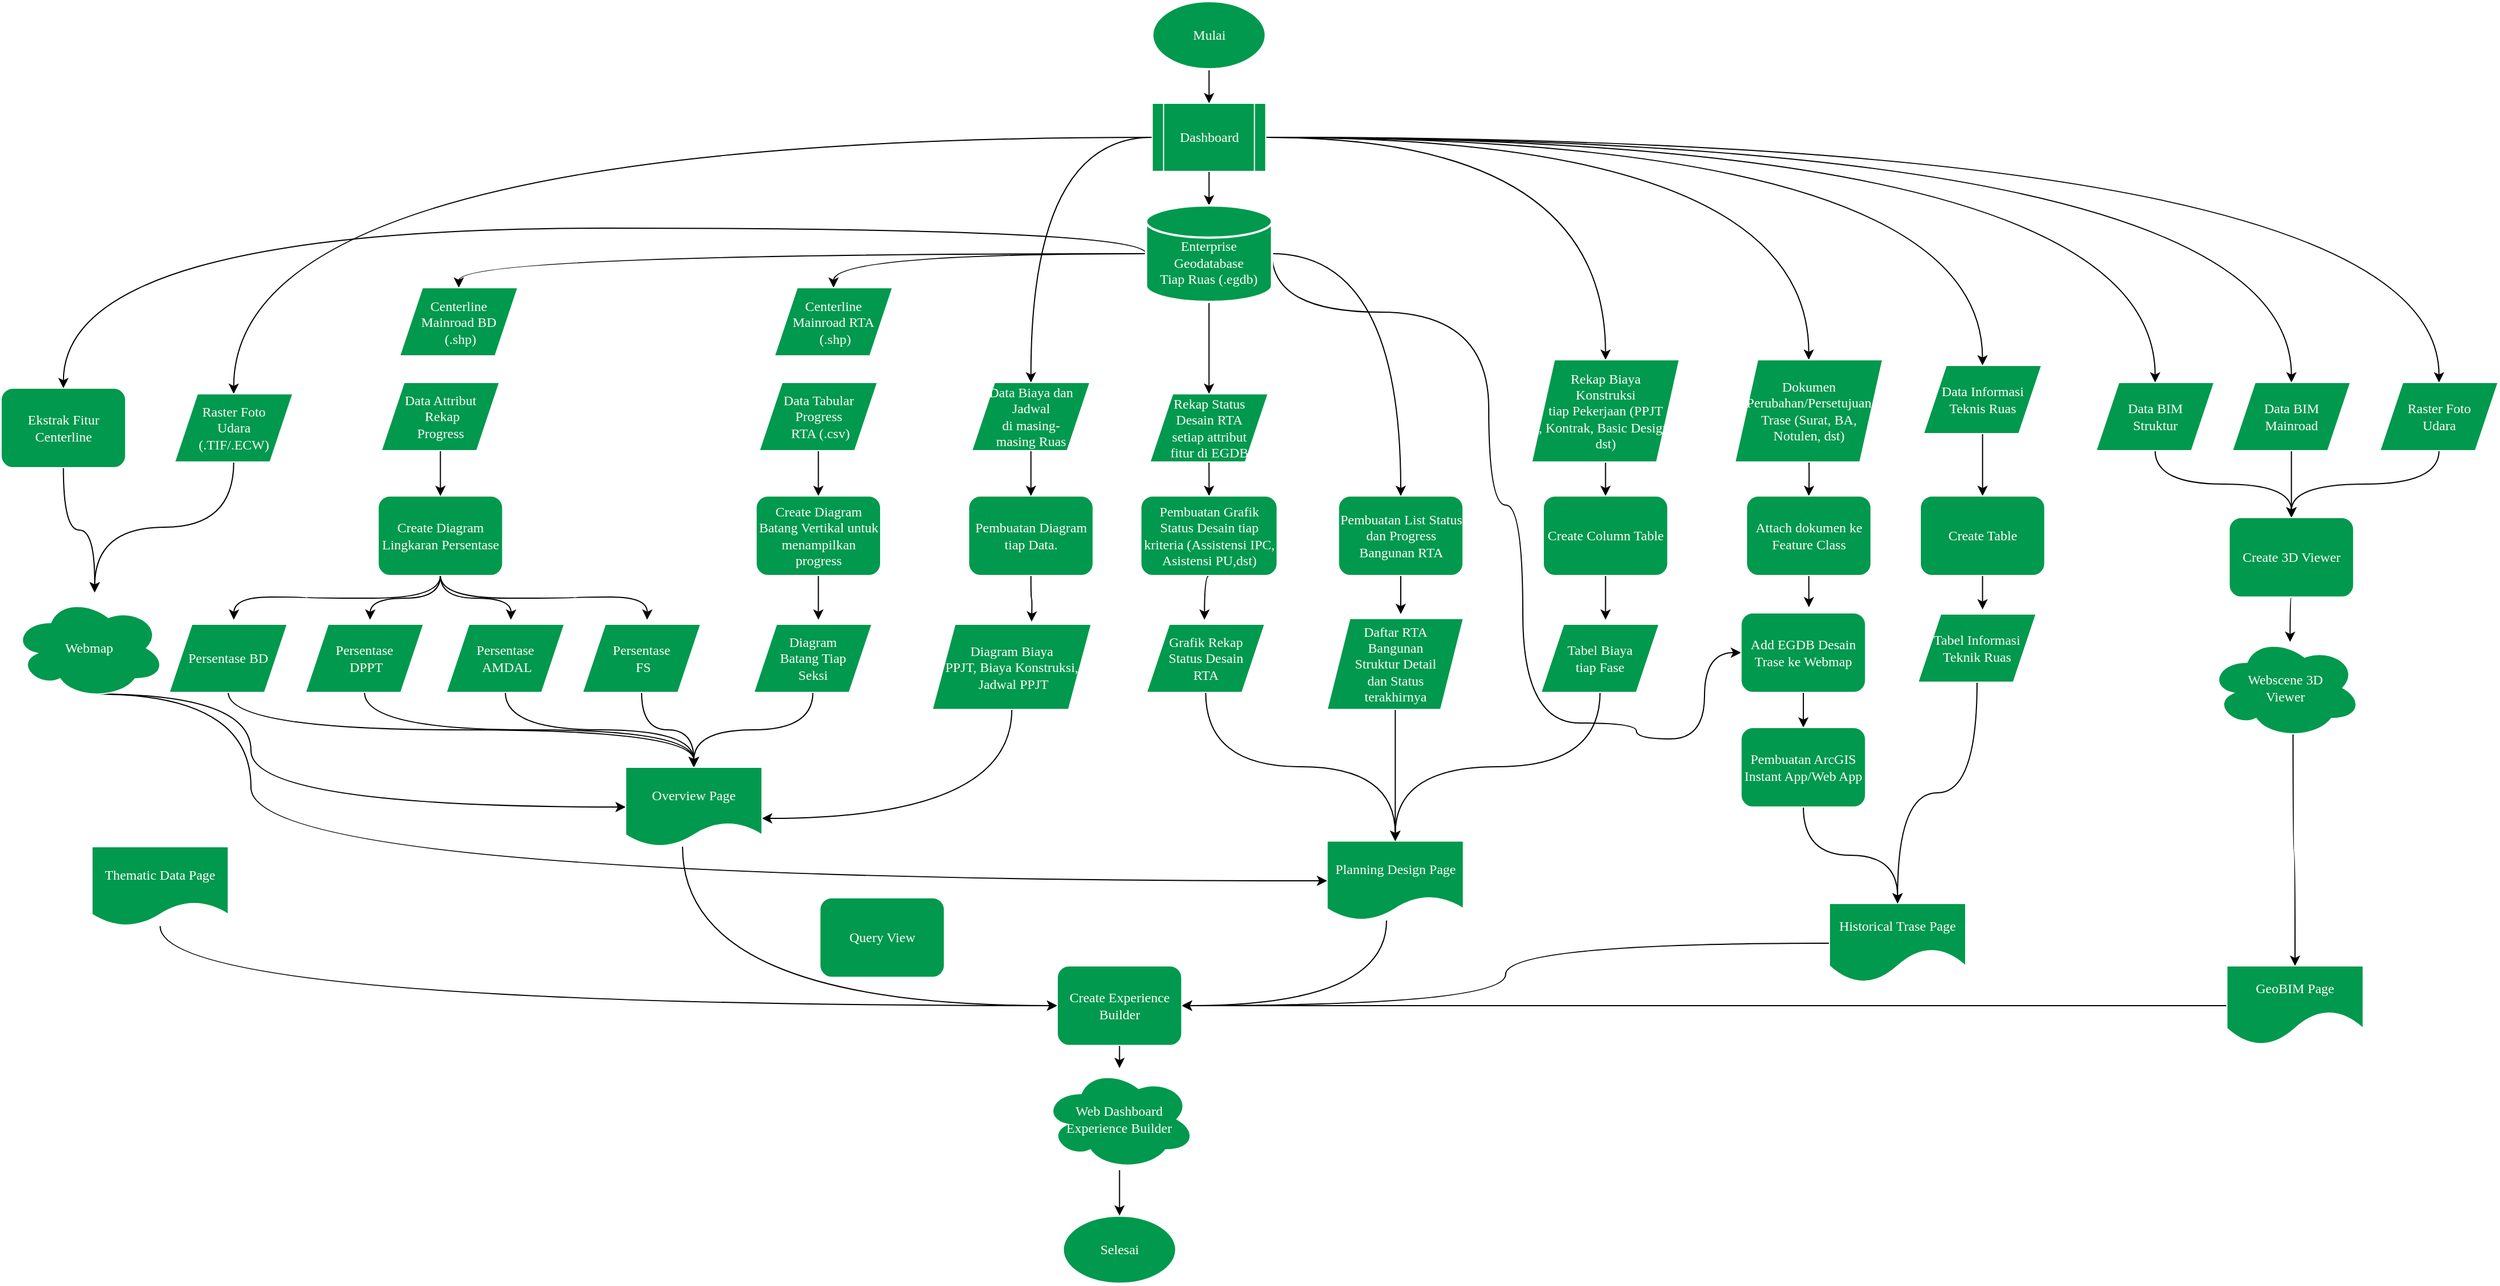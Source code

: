 <mxfile version="20.5.3" type="github">
  <diagram id="v2n2YXAaQgagnx72gRG8" name="Halaman-1">
    <mxGraphModel dx="1021" dy="612" grid="1" gridSize="10" guides="1" tooltips="1" connect="1" arrows="1" fold="1" page="1" pageScale="1" pageWidth="2336" pageHeight="1654" math="1" shadow="0">
      <root>
        <mxCell id="0" />
        <mxCell id="1" parent="0" />
        <mxCell id="a0GXZD7oJbDEpGSqutC4-2" value="" style="edgeStyle=orthogonalEdgeStyle;curved=1;rounded=0;orthogonalLoop=1;jettySize=auto;html=1;fontSize=9;" parent="1" source="OFDSob3iJ7-6jmKI22tb-2" target="OFDSob3iJ7-6jmKI22tb-29" edge="1">
          <mxGeometry relative="1" as="geometry" />
        </mxCell>
        <mxCell id="OFDSob3iJ7-6jmKI22tb-2" value="&lt;font face=&quot;Times New Roman&quot; color=&quot;#ffffff&quot;&gt;Mulai&lt;/font&gt;" style="strokeWidth=2;html=1;shape=mxgraph.flowchart.start_1;whiteSpace=wrap;fontFamily=Tahoma;fillColor=#00994D;strokeColor=#FFFFFF;" parent="1" vertex="1">
          <mxGeometry x="1082.66" y="80" width="100" height="60" as="geometry" />
        </mxCell>
        <mxCell id="a0GXZD7oJbDEpGSqutC4-6" value="" style="edgeStyle=orthogonalEdgeStyle;curved=1;rounded=0;orthogonalLoop=1;jettySize=auto;html=1;fontSize=9;" parent="1" source="OFDSob3iJ7-6jmKI22tb-29" target="Z-h5pSy1b9NhvBK70-rD-27" edge="1">
          <mxGeometry relative="1" as="geometry" />
        </mxCell>
        <mxCell id="a0GXZD7oJbDEpGSqutC4-10" style="edgeStyle=orthogonalEdgeStyle;curved=1;rounded=0;orthogonalLoop=1;jettySize=auto;html=1;exitX=0;exitY=0.5;exitDx=0;exitDy=0;fontSize=9;" parent="1" source="OFDSob3iJ7-6jmKI22tb-29" target="OFDSob3iJ7-6jmKI22tb-73" edge="1">
          <mxGeometry relative="1" as="geometry" />
        </mxCell>
        <mxCell id="a0GXZD7oJbDEpGSqutC4-13" style="edgeStyle=orthogonalEdgeStyle;curved=1;rounded=0;orthogonalLoop=1;jettySize=auto;html=1;exitX=0;exitY=0.5;exitDx=0;exitDy=0;entryX=0.5;entryY=0;entryDx=0;entryDy=0;fontSize=9;" parent="1" source="OFDSob3iJ7-6jmKI22tb-29" target="OFDSob3iJ7-6jmKI22tb-88" edge="1">
          <mxGeometry relative="1" as="geometry" />
        </mxCell>
        <mxCell id="a0GXZD7oJbDEpGSqutC4-14" style="edgeStyle=orthogonalEdgeStyle;curved=1;rounded=0;orthogonalLoop=1;jettySize=auto;html=1;exitX=1;exitY=0.5;exitDx=0;exitDy=0;entryX=0.5;entryY=0;entryDx=0;entryDy=0;fontSize=9;" parent="1" source="OFDSob3iJ7-6jmKI22tb-29" target="OFDSob3iJ7-6jmKI22tb-127" edge="1">
          <mxGeometry relative="1" as="geometry" />
        </mxCell>
        <mxCell id="a0GXZD7oJbDEpGSqutC4-15" style="edgeStyle=orthogonalEdgeStyle;curved=1;rounded=0;orthogonalLoop=1;jettySize=auto;html=1;exitX=1;exitY=0.5;exitDx=0;exitDy=0;fontSize=9;" parent="1" source="OFDSob3iJ7-6jmKI22tb-29" target="Z-h5pSy1b9NhvBK70-rD-28" edge="1">
          <mxGeometry relative="1" as="geometry" />
        </mxCell>
        <mxCell id="a0GXZD7oJbDEpGSqutC4-16" style="edgeStyle=orthogonalEdgeStyle;curved=1;rounded=0;orthogonalLoop=1;jettySize=auto;html=1;exitX=1;exitY=0.5;exitDx=0;exitDy=0;fontSize=9;" parent="1" source="OFDSob3iJ7-6jmKI22tb-29" target="OFDSob3iJ7-6jmKI22tb-146" edge="1">
          <mxGeometry relative="1" as="geometry" />
        </mxCell>
        <mxCell id="a0GXZD7oJbDEpGSqutC4-17" style="edgeStyle=orthogonalEdgeStyle;curved=1;rounded=0;orthogonalLoop=1;jettySize=auto;html=1;exitX=1;exitY=0.5;exitDx=0;exitDy=0;entryX=0.5;entryY=0;entryDx=0;entryDy=0;fontSize=9;" parent="1" source="OFDSob3iJ7-6jmKI22tb-29" target="OFDSob3iJ7-6jmKI22tb-180" edge="1">
          <mxGeometry relative="1" as="geometry" />
        </mxCell>
        <mxCell id="a0GXZD7oJbDEpGSqutC4-18" style="edgeStyle=orthogonalEdgeStyle;curved=1;rounded=0;orthogonalLoop=1;jettySize=auto;html=1;exitX=1;exitY=0.5;exitDx=0;exitDy=0;entryX=0.5;entryY=0;entryDx=0;entryDy=0;fontSize=9;" parent="1" source="OFDSob3iJ7-6jmKI22tb-29" target="OFDSob3iJ7-6jmKI22tb-181" edge="1">
          <mxGeometry relative="1" as="geometry" />
        </mxCell>
        <mxCell id="a0GXZD7oJbDEpGSqutC4-19" style="edgeStyle=orthogonalEdgeStyle;curved=1;rounded=0;orthogonalLoop=1;jettySize=auto;html=1;exitX=1;exitY=0.5;exitDx=0;exitDy=0;fontSize=9;" parent="1" source="OFDSob3iJ7-6jmKI22tb-29" target="OFDSob3iJ7-6jmKI22tb-182" edge="1">
          <mxGeometry relative="1" as="geometry" />
        </mxCell>
        <mxCell id="OFDSob3iJ7-6jmKI22tb-29" value="Dashboard" style="shape=process;whiteSpace=wrap;html=1;backgroundOutline=1;strokeColor=#FFFFFF;fontFamily=Times New Roman;fontSize=12;fontColor=#FFFFFF;fillColor=#00994D;" parent="1" vertex="1">
          <mxGeometry x="1082.66" y="170" width="100" height="60" as="geometry" />
        </mxCell>
        <mxCell id="OFDSob3iJ7-6jmKI22tb-186" style="edgeStyle=orthogonalEdgeStyle;curved=1;rounded=0;orthogonalLoop=1;jettySize=auto;html=1;fontFamily=Times New Roman;fontSize=11;fontColor=#000000;" parent="1" source="OFDSob3iJ7-6jmKI22tb-30" target="OFDSob3iJ7-6jmKI22tb-184" edge="1">
          <mxGeometry relative="1" as="geometry">
            <Array as="points">
              <mxPoint x="209.0" y="965" />
            </Array>
          </mxGeometry>
        </mxCell>
        <mxCell id="OFDSob3iJ7-6jmKI22tb-30" value="Thematic Data Page" style="shape=document;whiteSpace=wrap;html=1;boundedLbl=1;labelBackgroundColor=none;strokeColor=#FFFFFF;fontFamily=Times New Roman;fontSize=12;fontColor=#FFFFFF;fillColor=#00994D;" parent="1" vertex="1">
          <mxGeometry x="149.0" y="825" width="120" height="70" as="geometry" />
        </mxCell>
        <mxCell id="Z-h5pSy1b9NhvBK70-rD-48" style="edgeStyle=orthogonalEdgeStyle;curved=1;rounded=0;orthogonalLoop=1;jettySize=auto;html=1;entryX=1;entryY=0.5;entryDx=0;entryDy=0;fontSize=9;" parent="1" source="OFDSob3iJ7-6jmKI22tb-32" target="OFDSob3iJ7-6jmKI22tb-184" edge="1">
          <mxGeometry relative="1" as="geometry">
            <Array as="points">
              <mxPoint x="1289" y="965" />
            </Array>
          </mxGeometry>
        </mxCell>
        <mxCell id="OFDSob3iJ7-6jmKI22tb-32" value="Planning Design Page" style="shape=document;whiteSpace=wrap;html=1;boundedLbl=1;labelBackgroundColor=none;strokeColor=#FFFFFF;fontFamily=Times New Roman;fontSize=12;fontColor=#FFFFFF;fillColor=#00994D;" parent="1" vertex="1">
          <mxGeometry x="1236.67" y="820" width="120" height="70" as="geometry" />
        </mxCell>
        <mxCell id="OFDSob3iJ7-6jmKI22tb-201" style="edgeStyle=orthogonalEdgeStyle;curved=1;rounded=0;orthogonalLoop=1;jettySize=auto;html=1;entryX=1;entryY=0.5;entryDx=0;entryDy=0;fontFamily=Times New Roman;fontSize=11;fontColor=#000000;" parent="1" source="OFDSob3iJ7-6jmKI22tb-33" target="OFDSob3iJ7-6jmKI22tb-184" edge="1">
          <mxGeometry relative="1" as="geometry" />
        </mxCell>
        <mxCell id="OFDSob3iJ7-6jmKI22tb-33" value="Historical Trase Page" style="shape=document;whiteSpace=wrap;html=1;boundedLbl=1;labelBackgroundColor=none;strokeColor=#FFFFFF;fontFamily=Times New Roman;fontSize=12;fontColor=#FFFFFF;fillColor=#00994D;size=0.429;" parent="1" vertex="1">
          <mxGeometry x="1679" y="875" width="120" height="70" as="geometry" />
        </mxCell>
        <mxCell id="Z-h5pSy1b9NhvBK70-rD-54" style="edgeStyle=orthogonalEdgeStyle;curved=1;rounded=0;orthogonalLoop=1;jettySize=auto;html=1;exitX=0;exitY=0.5;exitDx=0;exitDy=0;entryX=1;entryY=0.5;entryDx=0;entryDy=0;fontSize=9;" parent="1" source="OFDSob3iJ7-6jmKI22tb-34" target="OFDSob3iJ7-6jmKI22tb-184" edge="1">
          <mxGeometry relative="1" as="geometry" />
        </mxCell>
        <mxCell id="OFDSob3iJ7-6jmKI22tb-34" value="GeoBIM Page" style="shape=document;whiteSpace=wrap;html=1;boundedLbl=1;labelBackgroundColor=none;strokeColor=#FFFFFF;fontFamily=Times New Roman;fontSize=12;fontColor=#FFFFFF;fillColor=#00994D;size=0.429;" parent="1" vertex="1">
          <mxGeometry x="2029" y="930" width="120" height="70" as="geometry" />
        </mxCell>
        <mxCell id="Z-h5pSy1b9NhvBK70-rD-25" style="edgeStyle=orthogonalEdgeStyle;curved=1;rounded=0;orthogonalLoop=1;jettySize=auto;html=1;exitX=0.55;exitY=0.95;exitDx=0;exitDy=0;exitPerimeter=0;entryX=0;entryY=0.5;entryDx=0;entryDy=0;fontSize=9;" parent="1" source="OFDSob3iJ7-6jmKI22tb-70" target="OFDSob3iJ7-6jmKI22tb-91" edge="1">
          <mxGeometry relative="1" as="geometry">
            <Array as="points">
              <mxPoint x="289.0" y="691" />
              <mxPoint x="289.0" y="790" />
            </Array>
          </mxGeometry>
        </mxCell>
        <mxCell id="Z-h5pSy1b9NhvBK70-rD-26" style="edgeStyle=orthogonalEdgeStyle;curved=1;rounded=0;orthogonalLoop=1;jettySize=auto;html=1;exitX=0.55;exitY=0.95;exitDx=0;exitDy=0;exitPerimeter=0;entryX=0;entryY=0.5;entryDx=0;entryDy=0;fontSize=9;" parent="1" source="OFDSob3iJ7-6jmKI22tb-70" target="OFDSob3iJ7-6jmKI22tb-32" edge="1">
          <mxGeometry relative="1" as="geometry">
            <Array as="points">
              <mxPoint x="289.0" y="691" />
              <mxPoint x="289.0" y="855" />
            </Array>
          </mxGeometry>
        </mxCell>
        <mxCell id="OFDSob3iJ7-6jmKI22tb-70" value="Webmap" style="ellipse;shape=cloud;whiteSpace=wrap;html=1;labelBackgroundColor=none;strokeColor=#FFFFFF;fontFamily=Times New Roman;fontSize=12;fontColor=#FFFFFF;fillColor=#00994D;" parent="1" vertex="1">
          <mxGeometry x="79.0" y="605" width="135" height="90" as="geometry" />
        </mxCell>
        <mxCell id="OFDSob3iJ7-6jmKI22tb-97" style="edgeStyle=orthogonalEdgeStyle;curved=1;rounded=0;orthogonalLoop=1;jettySize=auto;html=1;exitX=0.5;exitY=1;exitDx=0;exitDy=0;fontFamily=Times New Roman;fontSize=12;fontColor=#000000;" parent="1" source="OFDSob3iJ7-6jmKI22tb-73" edge="1">
          <mxGeometry relative="1" as="geometry">
            <mxPoint x="151.33" y="601" as="targetPoint" />
          </mxGeometry>
        </mxCell>
        <mxCell id="OFDSob3iJ7-6jmKI22tb-73" value="&lt;font face=&quot;Times New Roman&quot;&gt;Raster Foto &lt;br&gt;Udara &lt;br&gt;(.TIF/.ECW)&lt;/font&gt;" style="shape=parallelogram;perimeter=parallelogramPerimeter;whiteSpace=wrap;html=1;fixedSize=1;strokeColor=#FFFFFF;fontFamily=Tahoma;fontColor=#FFFFFF;fillColor=#00994D;" parent="1" vertex="1">
          <mxGeometry x="221.83" y="426" width="104" height="60" as="geometry" />
        </mxCell>
        <mxCell id="OFDSob3iJ7-6jmKI22tb-111" style="edgeStyle=orthogonalEdgeStyle;curved=1;rounded=0;orthogonalLoop=1;jettySize=auto;html=1;exitX=0.5;exitY=1;exitDx=0;exitDy=0;entryX=0.5;entryY=0;entryDx=0;entryDy=0;fontFamily=Times New Roman;fontSize=12;fontColor=#000000;" parent="1" source="OFDSob3iJ7-6jmKI22tb-74" target="OFDSob3iJ7-6jmKI22tb-91" edge="1">
          <mxGeometry relative="1" as="geometry" />
        </mxCell>
        <mxCell id="OFDSob3iJ7-6jmKI22tb-74" value="&lt;font face=&quot;Times New Roman&quot;&gt;Persentase&lt;br&gt;&amp;nbsp;FS&lt;/font&gt;" style="shape=parallelogram;perimeter=parallelogramPerimeter;whiteSpace=wrap;html=1;fixedSize=1;strokeColor=#FFFFFF;fontFamily=Tahoma;fontColor=#FFFFFF;fillColor=#00994D;" parent="1" vertex="1">
          <mxGeometry x="581.0" y="629" width="104" height="60" as="geometry" />
        </mxCell>
        <mxCell id="OFDSob3iJ7-6jmKI22tb-114" style="edgeStyle=orthogonalEdgeStyle;curved=1;rounded=0;orthogonalLoop=1;jettySize=auto;html=1;exitX=0.5;exitY=1;exitDx=0;exitDy=0;fontFamily=Times New Roman;fontSize=12;fontColor=#000000;" parent="1" source="OFDSob3iJ7-6jmKI22tb-75" target="OFDSob3iJ7-6jmKI22tb-91" edge="1">
          <mxGeometry relative="1" as="geometry" />
        </mxCell>
        <mxCell id="OFDSob3iJ7-6jmKI22tb-75" value="&lt;font face=&quot;Times New Roman&quot;&gt;Persentase BD&lt;/font&gt;" style="shape=parallelogram;perimeter=parallelogramPerimeter;whiteSpace=wrap;html=1;fixedSize=1;strokeColor=#FFFFFF;fontFamily=Tahoma;fontColor=#FFFFFF;fillColor=#00994D;" parent="1" vertex="1">
          <mxGeometry x="217.0" y="629" width="104" height="60" as="geometry" />
        </mxCell>
        <mxCell id="a0GXZD7oJbDEpGSqutC4-20" style="edgeStyle=orthogonalEdgeStyle;curved=1;rounded=0;orthogonalLoop=1;jettySize=auto;html=1;exitX=0.5;exitY=1;exitDx=0;exitDy=0;entryX=0.5;entryY=0;entryDx=0;entryDy=0;fontSize=9;" parent="1" source="OFDSob3iJ7-6jmKI22tb-76" target="OFDSob3iJ7-6jmKI22tb-91" edge="1">
          <mxGeometry relative="1" as="geometry" />
        </mxCell>
        <mxCell id="OFDSob3iJ7-6jmKI22tb-76" value="&lt;font face=&quot;Times New Roman&quot;&gt;Persentase&lt;br&gt;&amp;nbsp;AMDAL&lt;/font&gt;" style="shape=parallelogram;perimeter=parallelogramPerimeter;whiteSpace=wrap;html=1;fixedSize=1;strokeColor=#FFFFFF;fontFamily=Tahoma;fontColor=#FFFFFF;fillColor=#00994D;" parent="1" vertex="1">
          <mxGeometry x="461.0" y="629" width="104" height="60" as="geometry" />
        </mxCell>
        <mxCell id="OFDSob3iJ7-6jmKI22tb-113" style="edgeStyle=orthogonalEdgeStyle;curved=1;rounded=0;orthogonalLoop=1;jettySize=auto;html=1;exitX=0.5;exitY=1;exitDx=0;exitDy=0;entryX=0.5;entryY=0;entryDx=0;entryDy=0;fontFamily=Times New Roman;fontSize=12;fontColor=#000000;" parent="1" source="OFDSob3iJ7-6jmKI22tb-77" target="OFDSob3iJ7-6jmKI22tb-91" edge="1">
          <mxGeometry relative="1" as="geometry" />
        </mxCell>
        <mxCell id="OFDSob3iJ7-6jmKI22tb-77" value="&lt;font face=&quot;Times New Roman&quot;&gt;Persentase&lt;br&gt;&amp;nbsp;DPPT&lt;/font&gt;" style="shape=parallelogram;perimeter=parallelogramPerimeter;whiteSpace=wrap;html=1;fixedSize=1;strokeColor=#FFFFFF;fontFamily=Tahoma;fontColor=#FFFFFF;fillColor=#00994D;" parent="1" vertex="1">
          <mxGeometry x="337.0" y="629" width="104" height="60" as="geometry" />
        </mxCell>
        <mxCell id="OFDSob3iJ7-6jmKI22tb-100" style="edgeStyle=orthogonalEdgeStyle;curved=1;rounded=0;orthogonalLoop=1;jettySize=auto;html=1;exitX=0.5;exitY=1;exitDx=0;exitDy=0;fontFamily=Times New Roman;fontSize=12;fontColor=#000000;" parent="1" source="OFDSob3iJ7-6jmKI22tb-78" edge="1">
          <mxGeometry relative="1" as="geometry">
            <mxPoint x="273.833" y="625" as="targetPoint" />
          </mxGeometry>
        </mxCell>
        <mxCell id="OFDSob3iJ7-6jmKI22tb-101" style="edgeStyle=orthogonalEdgeStyle;curved=1;rounded=0;orthogonalLoop=1;jettySize=auto;html=1;exitX=0.5;exitY=1;exitDx=0;exitDy=0;fontFamily=Times New Roman;fontSize=12;fontColor=#000000;" parent="1" source="OFDSob3iJ7-6jmKI22tb-78" edge="1">
          <mxGeometry relative="1" as="geometry">
            <mxPoint x="393.833" y="625" as="targetPoint" />
          </mxGeometry>
        </mxCell>
        <mxCell id="OFDSob3iJ7-6jmKI22tb-102" style="edgeStyle=orthogonalEdgeStyle;curved=1;rounded=0;orthogonalLoop=1;jettySize=auto;html=1;exitX=0.5;exitY=1;exitDx=0;exitDy=0;fontFamily=Times New Roman;fontSize=12;fontColor=#000000;" parent="1" source="OFDSob3iJ7-6jmKI22tb-78" edge="1">
          <mxGeometry relative="1" as="geometry">
            <mxPoint x="517.833" y="625" as="targetPoint" />
          </mxGeometry>
        </mxCell>
        <mxCell id="OFDSob3iJ7-6jmKI22tb-103" style="edgeStyle=orthogonalEdgeStyle;curved=1;rounded=0;orthogonalLoop=1;jettySize=auto;html=1;exitX=0.5;exitY=1;exitDx=0;exitDy=0;fontFamily=Times New Roman;fontSize=12;fontColor=#000000;" parent="1" source="OFDSob3iJ7-6jmKI22tb-78" edge="1">
          <mxGeometry relative="1" as="geometry">
            <mxPoint x="637.833" y="625" as="targetPoint" />
          </mxGeometry>
        </mxCell>
        <mxCell id="OFDSob3iJ7-6jmKI22tb-78" value="&lt;font face=&quot;Times New Roman&quot;&gt;Create Diagram Lingkaran Persentase&lt;/font&gt;" style="rounded=1;whiteSpace=wrap;html=1;strokeColor=#FFFFFF;fontFamily=Tahoma;fontColor=#FFFFFF;fillColor=#00994D;" parent="1" vertex="1">
          <mxGeometry x="400.99" y="516" width="109.67" height="70" as="geometry" />
        </mxCell>
        <mxCell id="OFDSob3iJ7-6jmKI22tb-105" style="edgeStyle=orthogonalEdgeStyle;curved=1;rounded=0;orthogonalLoop=1;jettySize=auto;html=1;exitX=0.5;exitY=1;exitDx=0;exitDy=0;entryX=0.5;entryY=0;entryDx=0;entryDy=0;fontFamily=Times New Roman;fontSize=12;fontColor=#000000;" parent="1" source="OFDSob3iJ7-6jmKI22tb-79" target="OFDSob3iJ7-6jmKI22tb-83" edge="1">
          <mxGeometry relative="1" as="geometry" />
        </mxCell>
        <mxCell id="OFDSob3iJ7-6jmKI22tb-79" value="&lt;font face=&quot;Times New Roman&quot;&gt;Data Tabular Progress&lt;br&gt;&amp;nbsp;RTA (.csv)&lt;/font&gt;" style="shape=parallelogram;perimeter=parallelogramPerimeter;whiteSpace=wrap;html=1;fixedSize=1;strokeColor=#FFFFFF;fontFamily=Tahoma;fontColor=#FFFFFF;fillColor=#00994D;" parent="1" vertex="1">
          <mxGeometry x="736.67" y="416" width="104" height="60" as="geometry" />
        </mxCell>
        <mxCell id="OFDSob3iJ7-6jmKI22tb-109" style="edgeStyle=orthogonalEdgeStyle;curved=1;rounded=0;orthogonalLoop=1;jettySize=auto;html=1;exitX=0.5;exitY=1;exitDx=0;exitDy=0;fontFamily=Times New Roman;fontSize=12;fontColor=#000000;" parent="1" source="OFDSob3iJ7-6jmKI22tb-80" target="OFDSob3iJ7-6jmKI22tb-91" edge="1">
          <mxGeometry relative="1" as="geometry">
            <Array as="points">
              <mxPoint x="959" y="800" />
            </Array>
          </mxGeometry>
        </mxCell>
        <mxCell id="OFDSob3iJ7-6jmKI22tb-80" value="&lt;font face=&quot;Times New Roman&quot;&gt;Diagram Biaya &lt;br&gt;PPJT, Biaya Konstruksi,&lt;br&gt;&amp;nbsp;Jadwal PPJT&lt;/font&gt;" style="shape=parallelogram;perimeter=parallelogramPerimeter;whiteSpace=wrap;html=1;fixedSize=1;strokeColor=#FFFFFF;fontFamily=Tahoma;fontColor=#FFFFFF;fillColor=#00994D;" parent="1" vertex="1">
          <mxGeometry x="889" y="629" width="140" height="75" as="geometry" />
        </mxCell>
        <mxCell id="OFDSob3iJ7-6jmKI22tb-106" style="edgeStyle=orthogonalEdgeStyle;curved=1;rounded=0;orthogonalLoop=1;jettySize=auto;html=1;exitX=0.5;exitY=1;exitDx=0;exitDy=0;entryX=0.5;entryY=0;entryDx=0;entryDy=0;fontFamily=Times New Roman;fontSize=12;fontColor=#000000;" parent="1" source="OFDSob3iJ7-6jmKI22tb-83" edge="1">
          <mxGeometry relative="1" as="geometry">
            <mxPoint x="788.66" y="625" as="targetPoint" />
          </mxGeometry>
        </mxCell>
        <mxCell id="OFDSob3iJ7-6jmKI22tb-83" value="&lt;font face=&quot;Times New Roman&quot;&gt;Create Diagram Batang Vertikal untuk menampilkan progress&lt;/font&gt;" style="rounded=1;whiteSpace=wrap;html=1;strokeColor=#FFFFFF;fontFamily=Tahoma;fontColor=#FFFFFF;fillColor=#00994D;" parent="1" vertex="1">
          <mxGeometry x="733.83" y="516" width="109.67" height="70" as="geometry" />
        </mxCell>
        <mxCell id="OFDSob3iJ7-6jmKI22tb-108" style="edgeStyle=orthogonalEdgeStyle;curved=1;rounded=0;orthogonalLoop=1;jettySize=auto;html=1;exitX=0.5;exitY=1;exitDx=0;exitDy=0;entryX=0.59;entryY=0.022;entryDx=0;entryDy=0;entryPerimeter=0;fontFamily=Times New Roman;fontSize=12;fontColor=#000000;" parent="1" source="OFDSob3iJ7-6jmKI22tb-84" edge="1">
          <mxGeometry relative="1" as="geometry">
            <mxPoint x="976.43" y="626.65" as="targetPoint" />
          </mxGeometry>
        </mxCell>
        <mxCell id="OFDSob3iJ7-6jmKI22tb-84" value="&lt;font face=&quot;Times New Roman&quot;&gt;Pembuatan Diagram tiap Data.&lt;/font&gt;" style="rounded=1;whiteSpace=wrap;html=1;strokeColor=#FFFFFF;fontFamily=Tahoma;fontColor=#FFFFFF;fillColor=#00994D;" parent="1" vertex="1">
          <mxGeometry x="921" y="516" width="109.67" height="70" as="geometry" />
        </mxCell>
        <mxCell id="OFDSob3iJ7-6jmKI22tb-99" style="edgeStyle=orthogonalEdgeStyle;curved=1;rounded=0;orthogonalLoop=1;jettySize=auto;html=1;exitX=0.5;exitY=1;exitDx=0;exitDy=0;entryX=0.5;entryY=0;entryDx=0;entryDy=0;fontFamily=Times New Roman;fontSize=12;fontColor=#000000;" parent="1" source="OFDSob3iJ7-6jmKI22tb-85" target="OFDSob3iJ7-6jmKI22tb-78" edge="1">
          <mxGeometry relative="1" as="geometry" />
        </mxCell>
        <mxCell id="OFDSob3iJ7-6jmKI22tb-85" value="&lt;font face=&quot;Times New Roman&quot;&gt;Data Attribut&lt;br&gt;&amp;nbsp;Rekap &lt;br&gt;Progress&lt;/font&gt;" style="shape=parallelogram;perimeter=parallelogramPerimeter;whiteSpace=wrap;html=1;fixedSize=1;strokeColor=#FFFFFF;fontFamily=Tahoma;fontColor=#FFFFFF;fillColor=#00994D;" parent="1" vertex="1">
          <mxGeometry x="403.83" y="416" width="104" height="60" as="geometry" />
        </mxCell>
        <mxCell id="OFDSob3iJ7-6jmKI22tb-110" style="edgeStyle=orthogonalEdgeStyle;curved=1;rounded=0;orthogonalLoop=1;jettySize=auto;html=1;exitX=0.5;exitY=1;exitDx=0;exitDy=0;fontFamily=Times New Roman;fontSize=12;fontColor=#000000;" parent="1" source="OFDSob3iJ7-6jmKI22tb-87" target="OFDSob3iJ7-6jmKI22tb-91" edge="1">
          <mxGeometry relative="1" as="geometry" />
        </mxCell>
        <mxCell id="OFDSob3iJ7-6jmKI22tb-87" value="&lt;font face=&quot;Times New Roman&quot;&gt;Diagram &lt;br&gt;Batang Tiap &lt;br&gt;Seksi&lt;/font&gt;" style="shape=parallelogram;perimeter=parallelogramPerimeter;whiteSpace=wrap;html=1;fixedSize=1;strokeColor=#FFFFFF;fontFamily=Tahoma;fontColor=#FFFFFF;fillColor=#00994D;" parent="1" vertex="1">
          <mxGeometry x="731.83" y="629" width="104" height="60" as="geometry" />
        </mxCell>
        <mxCell id="OFDSob3iJ7-6jmKI22tb-107" style="edgeStyle=orthogonalEdgeStyle;curved=1;rounded=0;orthogonalLoop=1;jettySize=auto;html=1;exitX=0.5;exitY=1;exitDx=0;exitDy=0;entryX=0.5;entryY=0;entryDx=0;entryDy=0;fontFamily=Times New Roman;fontSize=12;fontColor=#000000;" parent="1" source="OFDSob3iJ7-6jmKI22tb-88" target="OFDSob3iJ7-6jmKI22tb-84" edge="1">
          <mxGeometry relative="1" as="geometry" />
        </mxCell>
        <mxCell id="OFDSob3iJ7-6jmKI22tb-88" value="&lt;font face=&quot;Times New Roman&quot;&gt;Data Biaya dan Jadwal &lt;br&gt;di masing-&lt;br&gt;masing Ruas&lt;/font&gt;" style="shape=parallelogram;perimeter=parallelogramPerimeter;whiteSpace=wrap;html=1;fixedSize=1;strokeColor=#FFFFFF;fontFamily=Tahoma;fontColor=#FFFFFF;fillColor=#00994D;" parent="1" vertex="1">
          <mxGeometry x="923.83" y="416" width="104" height="60" as="geometry" />
        </mxCell>
        <mxCell id="OFDSob3iJ7-6jmKI22tb-199" style="edgeStyle=orthogonalEdgeStyle;curved=1;rounded=0;orthogonalLoop=1;jettySize=auto;html=1;fontFamily=Times New Roman;fontSize=11;fontColor=#000000;entryX=0;entryY=0.5;entryDx=0;entryDy=0;exitX=0.417;exitY=1;exitDx=0;exitDy=0;exitPerimeter=0;" parent="1" source="OFDSob3iJ7-6jmKI22tb-91" target="OFDSob3iJ7-6jmKI22tb-184" edge="1">
          <mxGeometry relative="1" as="geometry" />
        </mxCell>
        <mxCell id="OFDSob3iJ7-6jmKI22tb-91" value="Overview Page" style="shape=document;whiteSpace=wrap;html=1;boundedLbl=1;labelBackgroundColor=none;strokeColor=#FFFFFF;fontFamily=Times New Roman;fontSize=12;fontColor=#FFFFFF;fillColor=#00994D;" parent="1" vertex="1">
          <mxGeometry x="619.0" y="755" width="120" height="70" as="geometry" />
        </mxCell>
        <mxCell id="OFDSob3iJ7-6jmKI22tb-130" style="edgeStyle=orthogonalEdgeStyle;curved=1;rounded=0;orthogonalLoop=1;jettySize=auto;html=1;exitX=0.5;exitY=1;exitDx=0;exitDy=0;fontFamily=Times New Roman;fontSize=12;fontColor=#000000;" parent="1" source="OFDSob3iJ7-6jmKI22tb-117" target="OFDSob3iJ7-6jmKI22tb-118" edge="1">
          <mxGeometry relative="1" as="geometry" />
        </mxCell>
        <mxCell id="OFDSob3iJ7-6jmKI22tb-117" value="&lt;font face=&quot;Times New Roman&quot;&gt;Rekap Status &lt;br&gt;Desain RTA &lt;br&gt;setiap attribut &lt;br&gt;fitur di EGDB&lt;/font&gt;" style="shape=parallelogram;perimeter=parallelogramPerimeter;whiteSpace=wrap;html=1;fixedSize=1;strokeColor=#FFFFFF;fontFamily=Tahoma;fontColor=#FFFFFF;fillColor=#00994D;" parent="1" vertex="1">
          <mxGeometry x="1080.66" y="426" width="104" height="60" as="geometry" />
        </mxCell>
        <mxCell id="OFDSob3iJ7-6jmKI22tb-131" style="edgeStyle=orthogonalEdgeStyle;curved=1;rounded=0;orthogonalLoop=1;jettySize=auto;html=1;exitX=0.5;exitY=1;exitDx=0;exitDy=0;entryX=0.5;entryY=0;entryDx=0;entryDy=0;fontFamily=Times New Roman;fontSize=12;fontColor=#000000;" parent="1" source="OFDSob3iJ7-6jmKI22tb-118" edge="1">
          <mxGeometry relative="1" as="geometry">
            <mxPoint x="1128.66" y="625" as="targetPoint" />
          </mxGeometry>
        </mxCell>
        <mxCell id="OFDSob3iJ7-6jmKI22tb-118" value="&lt;font face=&quot;Times New Roman&quot;&gt;Pembuatan Grafik Status Desain tiap kriteria (Assistensi IPC, Asistensi PU,dst)&lt;/font&gt;" style="rounded=1;whiteSpace=wrap;html=1;strokeColor=#FFFFFF;fontFamily=Tahoma;fontColor=#FFFFFF;fillColor=#00994D;" parent="1" vertex="1">
          <mxGeometry x="1072.66" y="516" width="120.01" height="70" as="geometry" />
        </mxCell>
        <mxCell id="OFDSob3iJ7-6jmKI22tb-136" style="edgeStyle=orthogonalEdgeStyle;curved=1;rounded=0;orthogonalLoop=1;jettySize=auto;html=1;exitX=0.5;exitY=1;exitDx=0;exitDy=0;entryX=0.5;entryY=0;entryDx=0;entryDy=0;fontFamily=Times New Roman;fontSize=12;fontColor=#000000;" parent="1" source="OFDSob3iJ7-6jmKI22tb-120" target="OFDSob3iJ7-6jmKI22tb-32" edge="1">
          <mxGeometry relative="1" as="geometry" />
        </mxCell>
        <mxCell id="OFDSob3iJ7-6jmKI22tb-120" value="&lt;font face=&quot;Times New Roman&quot;&gt;Grafik Rekap &lt;br&gt;Status Desain &lt;br&gt;RTA&lt;/font&gt;" style="shape=parallelogram;perimeter=parallelogramPerimeter;whiteSpace=wrap;html=1;fixedSize=1;strokeColor=#FFFFFF;fontFamily=Tahoma;fontColor=#FFFFFF;fillColor=#00994D;" parent="1" vertex="1">
          <mxGeometry x="1077.73" y="629" width="104" height="60" as="geometry" />
        </mxCell>
        <mxCell id="OFDSob3iJ7-6jmKI22tb-133" style="edgeStyle=orthogonalEdgeStyle;curved=1;rounded=0;orthogonalLoop=1;jettySize=auto;html=1;exitX=0.5;exitY=1;exitDx=0;exitDy=0;entryX=0.5;entryY=0;entryDx=0;entryDy=0;fontFamily=Times New Roman;fontSize=12;fontColor=#000000;" parent="1" source="OFDSob3iJ7-6jmKI22tb-123" edge="1">
          <mxGeometry relative="1" as="geometry">
            <mxPoint x="1301.51" y="620" as="targetPoint" />
          </mxGeometry>
        </mxCell>
        <mxCell id="OFDSob3iJ7-6jmKI22tb-123" value="&lt;font face=&quot;Times New Roman&quot;&gt;Pembuatan List Status dan Progress Bangunan RTA&lt;/font&gt;" style="rounded=1;whiteSpace=wrap;html=1;strokeColor=#FFFFFF;fontFamily=Tahoma;fontColor=#FFFFFF;fillColor=#00994D;" parent="1" vertex="1">
          <mxGeometry x="1246.67" y="516" width="109.67" height="70" as="geometry" />
        </mxCell>
        <mxCell id="OFDSob3iJ7-6jmKI22tb-137" style="edgeStyle=orthogonalEdgeStyle;curved=1;rounded=0;orthogonalLoop=1;jettySize=auto;html=1;exitX=0.5;exitY=1;exitDx=0;exitDy=0;entryX=0.5;entryY=0;entryDx=0;entryDy=0;fontFamily=Times New Roman;fontSize=12;fontColor=#000000;" parent="1" source="OFDSob3iJ7-6jmKI22tb-125" target="OFDSob3iJ7-6jmKI22tb-32" edge="1">
          <mxGeometry relative="1" as="geometry" />
        </mxCell>
        <mxCell id="OFDSob3iJ7-6jmKI22tb-125" value="&lt;font face=&quot;Times New Roman&quot;&gt;Daftar RTA &lt;br&gt;Bangunan &lt;br&gt;Struktur Detail &lt;br&gt;dan Status &lt;br&gt;terakhirnya&lt;/font&gt;" style="shape=parallelogram;perimeter=parallelogramPerimeter;whiteSpace=wrap;html=1;fixedSize=1;strokeColor=#FFFFFF;fontFamily=Tahoma;fontColor=#FFFFFF;fillColor=#00994D;" parent="1" vertex="1">
          <mxGeometry x="1236.68" y="624" width="120" height="80" as="geometry" />
        </mxCell>
        <mxCell id="OFDSob3iJ7-6jmKI22tb-134" style="edgeStyle=orthogonalEdgeStyle;curved=1;rounded=0;orthogonalLoop=1;jettySize=auto;html=1;exitX=0.5;exitY=1;exitDx=0;exitDy=0;entryX=0.5;entryY=0;entryDx=0;entryDy=0;fontFamily=Times New Roman;fontSize=12;fontColor=#000000;" parent="1" source="OFDSob3iJ7-6jmKI22tb-127" target="OFDSob3iJ7-6jmKI22tb-128" edge="1">
          <mxGeometry relative="1" as="geometry" />
        </mxCell>
        <mxCell id="OFDSob3iJ7-6jmKI22tb-127" value="&lt;font face=&quot;Times New Roman&quot;&gt;Rekap Biaya &lt;br&gt;Konstruksi &lt;br&gt;tiap Pekerjaan (PPJT&lt;br&gt;, Kontrak, Basic Design, dst)&lt;/font&gt;" style="shape=parallelogram;perimeter=parallelogramPerimeter;whiteSpace=wrap;html=1;fixedSize=1;strokeColor=#FFFFFF;fontFamily=Tahoma;fontColor=#FFFFFF;fillColor=#00994D;" parent="1" vertex="1">
          <mxGeometry x="1416.83" y="396" width="130" height="90" as="geometry" />
        </mxCell>
        <mxCell id="OFDSob3iJ7-6jmKI22tb-135" style="edgeStyle=orthogonalEdgeStyle;curved=1;rounded=0;orthogonalLoop=1;jettySize=auto;html=1;exitX=0.5;exitY=1;exitDx=0;exitDy=0;entryX=0.5;entryY=0;entryDx=0;entryDy=0;fontFamily=Times New Roman;fontSize=12;fontColor=#000000;" parent="1" source="OFDSob3iJ7-6jmKI22tb-128" edge="1">
          <mxGeometry relative="1" as="geometry">
            <mxPoint x="1481.83" y="625" as="targetPoint" />
          </mxGeometry>
        </mxCell>
        <mxCell id="OFDSob3iJ7-6jmKI22tb-128" value="&lt;font face=&quot;Times New Roman&quot;&gt;Create Column Table&lt;/font&gt;" style="rounded=1;whiteSpace=wrap;html=1;strokeColor=#FFFFFF;fontFamily=Tahoma;fontColor=#FFFFFF;fillColor=#00994D;" parent="1" vertex="1">
          <mxGeometry x="1427" y="516" width="109.67" height="70" as="geometry" />
        </mxCell>
        <mxCell id="OFDSob3iJ7-6jmKI22tb-138" style="edgeStyle=orthogonalEdgeStyle;curved=1;rounded=0;orthogonalLoop=1;jettySize=auto;html=1;exitX=0.5;exitY=1;exitDx=0;exitDy=0;entryX=0.5;entryY=0;entryDx=0;entryDy=0;fontFamily=Times New Roman;fontSize=12;fontColor=#000000;" parent="1" source="OFDSob3iJ7-6jmKI22tb-129" target="OFDSob3iJ7-6jmKI22tb-32" edge="1">
          <mxGeometry relative="1" as="geometry" />
        </mxCell>
        <mxCell id="OFDSob3iJ7-6jmKI22tb-129" value="&lt;font face=&quot;Times New Roman&quot;&gt;Tabel Biaya &lt;br&gt;tiap Fase&lt;br&gt;&lt;/font&gt;" style="shape=parallelogram;perimeter=parallelogramPerimeter;whiteSpace=wrap;html=1;fixedSize=1;strokeColor=#FFFFFF;fontFamily=Tahoma;fontColor=#FFFFFF;fillColor=#00994D;" parent="1" vertex="1">
          <mxGeometry x="1425" y="629" width="104" height="60" as="geometry" />
        </mxCell>
        <mxCell id="OFDSob3iJ7-6jmKI22tb-144" style="edgeStyle=orthogonalEdgeStyle;curved=1;rounded=0;orthogonalLoop=1;jettySize=auto;html=1;exitX=0.5;exitY=1;exitDx=0;exitDy=0;entryX=0.5;entryY=0;entryDx=0;entryDy=0;fontFamily=Times New Roman;fontSize=12;fontColor=#000000;" parent="1" target="OFDSob3iJ7-6jmKI22tb-140" edge="1">
          <mxGeometry relative="1" as="geometry">
            <mxPoint x="1660.83" y="476" as="sourcePoint" />
          </mxGeometry>
        </mxCell>
        <mxCell id="OFDSob3iJ7-6jmKI22tb-145" style="edgeStyle=orthogonalEdgeStyle;curved=1;rounded=0;orthogonalLoop=1;jettySize=auto;html=1;exitX=0.5;exitY=1;exitDx=0;exitDy=0;entryX=0.534;entryY=0.089;entryDx=0;entryDy=0;entryPerimeter=0;fontFamily=Times New Roman;fontSize=12;fontColor=#000000;" parent="1" source="OFDSob3iJ7-6jmKI22tb-140" edge="1">
          <mxGeometry relative="1" as="geometry">
            <mxPoint x="1660.92" y="614.01" as="targetPoint" />
          </mxGeometry>
        </mxCell>
        <mxCell id="OFDSob3iJ7-6jmKI22tb-140" value="&lt;font face=&quot;Times New Roman&quot;&gt;Attach dokumen ke Feature Class&lt;/font&gt;" style="rounded=1;whiteSpace=wrap;html=1;strokeColor=#FFFFFF;fontFamily=Tahoma;fontColor=#FFFFFF;fillColor=#00994D;" parent="1" vertex="1">
          <mxGeometry x="1605.99" y="516" width="109.67" height="70" as="geometry" />
        </mxCell>
        <mxCell id="OFDSob3iJ7-6jmKI22tb-149" style="edgeStyle=orthogonalEdgeStyle;curved=1;rounded=0;orthogonalLoop=1;jettySize=auto;html=1;exitX=0.5;exitY=1;exitDx=0;exitDy=0;fontFamily=Times New Roman;fontSize=12;fontColor=#000000;" parent="1" source="OFDSob3iJ7-6jmKI22tb-146" target="OFDSob3iJ7-6jmKI22tb-147" edge="1">
          <mxGeometry relative="1" as="geometry" />
        </mxCell>
        <mxCell id="OFDSob3iJ7-6jmKI22tb-146" value="&lt;font face=&quot;Times New Roman&quot;&gt;Data Informasi Teknis Ruas&lt;/font&gt;" style="shape=parallelogram;perimeter=parallelogramPerimeter;whiteSpace=wrap;html=1;fixedSize=1;strokeColor=#FFFFFF;fontFamily=Tahoma;fontColor=#FFFFFF;fillColor=#00994D;" parent="1" vertex="1">
          <mxGeometry x="1761.83" y="401" width="104" height="60" as="geometry" />
        </mxCell>
        <mxCell id="OFDSob3iJ7-6jmKI22tb-150" style="edgeStyle=orthogonalEdgeStyle;curved=1;rounded=0;orthogonalLoop=1;jettySize=auto;html=1;exitX=0.5;exitY=1;exitDx=0;exitDy=0;fontFamily=Times New Roman;fontSize=12;fontColor=#000000;" parent="1" source="OFDSob3iJ7-6jmKI22tb-147" edge="1">
          <mxGeometry relative="1" as="geometry">
            <mxPoint x="1813.833" y="616" as="targetPoint" />
          </mxGeometry>
        </mxCell>
        <mxCell id="OFDSob3iJ7-6jmKI22tb-147" value="&lt;font face=&quot;Times New Roman&quot;&gt;Create Table&lt;/font&gt;" style="rounded=1;whiteSpace=wrap;html=1;strokeColor=#FFFFFF;fontFamily=Tahoma;fontColor=#FFFFFF;fillColor=#00994D;" parent="1" vertex="1">
          <mxGeometry x="1758.99" y="516" width="109.67" height="70" as="geometry" />
        </mxCell>
        <mxCell id="Z-h5pSy1b9NhvBK70-rD-34" style="edgeStyle=orthogonalEdgeStyle;curved=1;rounded=0;orthogonalLoop=1;jettySize=auto;html=1;exitX=0.5;exitY=1;exitDx=0;exitDy=0;fontSize=9;" parent="1" source="OFDSob3iJ7-6jmKI22tb-148" target="OFDSob3iJ7-6jmKI22tb-33" edge="1">
          <mxGeometry relative="1" as="geometry" />
        </mxCell>
        <mxCell id="OFDSob3iJ7-6jmKI22tb-148" value="&lt;font face=&quot;Times New Roman&quot;&gt;Tabel Informasi Teknik Ruas&lt;/font&gt;" style="shape=parallelogram;perimeter=parallelogramPerimeter;whiteSpace=wrap;html=1;fixedSize=1;strokeColor=#FFFFFF;fontFamily=Tahoma;fontColor=#FFFFFF;fillColor=#00994D;" parent="1" vertex="1">
          <mxGeometry x="1757" y="620" width="104" height="60" as="geometry" />
        </mxCell>
        <mxCell id="OFDSob3iJ7-6jmKI22tb-163" value="&lt;font face=&quot;Times New Roman&quot; color=&quot;#ffffff&quot;&gt;Selesai&lt;/font&gt;" style="strokeWidth=2;html=1;shape=mxgraph.flowchart.start_1;whiteSpace=wrap;fontFamily=Tahoma;fillColor=#00994D;strokeColor=#FFFFFF;" parent="1" vertex="1">
          <mxGeometry x="1003.84" y="1150" width="100" height="60" as="geometry" />
        </mxCell>
        <mxCell id="OFDSob3iJ7-6jmKI22tb-192" style="edgeStyle=orthogonalEdgeStyle;curved=1;rounded=0;orthogonalLoop=1;jettySize=auto;html=1;exitX=0.5;exitY=1;exitDx=0;exitDy=0;entryX=0.5;entryY=0;entryDx=0;entryDy=0;fontFamily=Times New Roman;fontSize=11;fontColor=#000000;" parent="1" source="OFDSob3iJ7-6jmKI22tb-180" target="OFDSob3iJ7-6jmKI22tb-183" edge="1">
          <mxGeometry relative="1" as="geometry" />
        </mxCell>
        <mxCell id="OFDSob3iJ7-6jmKI22tb-180" value="&lt;font face=&quot;Times New Roman&quot;&gt;Data BIM &lt;br&gt;Struktur&lt;/font&gt;" style="shape=parallelogram;perimeter=parallelogramPerimeter;whiteSpace=wrap;html=1;fixedSize=1;strokeColor=#FFFFFF;fontFamily=Tahoma;fontColor=#FFFFFF;fillColor=#00994D;" parent="1" vertex="1">
          <mxGeometry x="1913.83" y="416" width="104" height="60" as="geometry" />
        </mxCell>
        <mxCell id="OFDSob3iJ7-6jmKI22tb-191" style="edgeStyle=orthogonalEdgeStyle;curved=1;rounded=0;orthogonalLoop=1;jettySize=auto;html=1;exitX=0.5;exitY=1;exitDx=0;exitDy=0;entryX=0.5;entryY=0;entryDx=0;entryDy=0;fontFamily=Times New Roman;fontSize=11;fontColor=#000000;" parent="1" source="OFDSob3iJ7-6jmKI22tb-181" target="OFDSob3iJ7-6jmKI22tb-183" edge="1">
          <mxGeometry relative="1" as="geometry" />
        </mxCell>
        <mxCell id="OFDSob3iJ7-6jmKI22tb-181" value="&lt;font face=&quot;Times New Roman&quot;&gt;Data BIM &lt;br&gt;Mainroad&lt;/font&gt;" style="shape=parallelogram;perimeter=parallelogramPerimeter;whiteSpace=wrap;html=1;fixedSize=1;strokeColor=#FFFFFF;fontFamily=Tahoma;fontColor=#FFFFFF;fillColor=#00994D;" parent="1" vertex="1">
          <mxGeometry x="2033.83" y="416" width="104" height="60" as="geometry" />
        </mxCell>
        <mxCell id="OFDSob3iJ7-6jmKI22tb-193" style="edgeStyle=orthogonalEdgeStyle;curved=1;rounded=0;orthogonalLoop=1;jettySize=auto;html=1;exitX=0.5;exitY=1;exitDx=0;exitDy=0;fontFamily=Times New Roman;fontSize=11;fontColor=#000000;" parent="1" source="OFDSob3iJ7-6jmKI22tb-182" target="OFDSob3iJ7-6jmKI22tb-183" edge="1">
          <mxGeometry relative="1" as="geometry" />
        </mxCell>
        <mxCell id="OFDSob3iJ7-6jmKI22tb-182" value="&lt;font face=&quot;Times New Roman&quot;&gt;Raster Foto &lt;br&gt;Udara&lt;/font&gt;" style="shape=parallelogram;perimeter=parallelogramPerimeter;whiteSpace=wrap;html=1;fixedSize=1;strokeColor=#FFFFFF;fontFamily=Tahoma;fontColor=#FFFFFF;fillColor=#00994D;" parent="1" vertex="1">
          <mxGeometry x="2163.83" y="416" width="104" height="60" as="geometry" />
        </mxCell>
        <mxCell id="OFDSob3iJ7-6jmKI22tb-194" style="edgeStyle=orthogonalEdgeStyle;curved=1;rounded=0;orthogonalLoop=1;jettySize=auto;html=1;exitX=0.5;exitY=1;exitDx=0;exitDy=0;entryX=0.495;entryY=0.095;entryDx=0;entryDy=0;entryPerimeter=0;fontFamily=Times New Roman;fontSize=11;fontColor=#000000;" parent="1" source="OFDSob3iJ7-6jmKI22tb-183" edge="1">
          <mxGeometry relative="1" as="geometry">
            <mxPoint x="2084.655" y="644.55" as="targetPoint" />
          </mxGeometry>
        </mxCell>
        <mxCell id="OFDSob3iJ7-6jmKI22tb-183" value="&lt;font face=&quot;Times New Roman&quot;&gt;Create 3D Viewer&lt;/font&gt;" style="rounded=1;whiteSpace=wrap;html=1;strokeColor=#FFFFFF;fontFamily=Tahoma;fontColor=#FFFFFF;fillColor=#00994D;" parent="1" vertex="1">
          <mxGeometry x="2030.99" y="535" width="109.67" height="70" as="geometry" />
        </mxCell>
        <mxCell id="a0GXZD7oJbDEpGSqutC4-4" value="" style="edgeStyle=orthogonalEdgeStyle;curved=1;rounded=0;orthogonalLoop=1;jettySize=auto;html=1;fontSize=9;" parent="1" source="OFDSob3iJ7-6jmKI22tb-184" target="OFDSob3iJ7-6jmKI22tb-185" edge="1">
          <mxGeometry relative="1" as="geometry" />
        </mxCell>
        <mxCell id="OFDSob3iJ7-6jmKI22tb-184" value="&lt;font face=&quot;Times New Roman&quot;&gt;Create Experience Builder&lt;/font&gt;" style="rounded=1;whiteSpace=wrap;html=1;strokeColor=#FFFFFF;fontFamily=Tahoma;fontColor=#FFFFFF;fillColor=#00994D;" parent="1" vertex="1">
          <mxGeometry x="999" y="930" width="109.67" height="70" as="geometry" />
        </mxCell>
        <mxCell id="a0GXZD7oJbDEpGSqutC4-3" value="" style="edgeStyle=orthogonalEdgeStyle;curved=1;rounded=0;orthogonalLoop=1;jettySize=auto;html=1;fontSize=9;" parent="1" source="OFDSob3iJ7-6jmKI22tb-185" target="OFDSob3iJ7-6jmKI22tb-163" edge="1">
          <mxGeometry relative="1" as="geometry" />
        </mxCell>
        <mxCell id="OFDSob3iJ7-6jmKI22tb-185" value="Web Dashboard Experience Builder" style="ellipse;shape=cloud;whiteSpace=wrap;html=1;labelBackgroundColor=none;strokeColor=#FFFFFF;fontFamily=Times New Roman;fontSize=12;fontColor=#FFFFFF;fillColor=#00994D;" parent="1" vertex="1">
          <mxGeometry x="986.34" y="1020" width="135" height="90" as="geometry" />
        </mxCell>
        <mxCell id="OFDSob3iJ7-6jmKI22tb-195" style="edgeStyle=orthogonalEdgeStyle;curved=1;rounded=0;orthogonalLoop=1;jettySize=auto;html=1;exitX=0.55;exitY=0.95;exitDx=0;exitDy=0;exitPerimeter=0;entryX=0.5;entryY=0;entryDx=0;entryDy=0;fontFamily=Times New Roman;fontSize=11;fontColor=#000000;" parent="1" source="OFDSob3iJ7-6jmKI22tb-188" target="OFDSob3iJ7-6jmKI22tb-34" edge="1">
          <mxGeometry relative="1" as="geometry" />
        </mxCell>
        <mxCell id="OFDSob3iJ7-6jmKI22tb-188" value="Webscene 3D &lt;br&gt;Viewer" style="ellipse;shape=cloud;whiteSpace=wrap;html=1;labelBackgroundColor=none;strokeColor=#FFFFFF;fontFamily=Times New Roman;fontSize=12;fontColor=#FFFFFF;fillColor=#00994D;" parent="1" vertex="1">
          <mxGeometry x="2013" y="640" width="135" height="90" as="geometry" />
        </mxCell>
        <mxCell id="Z-h5pSy1b9NhvBK70-rD-19" style="edgeStyle=orthogonalEdgeStyle;curved=1;rounded=0;orthogonalLoop=1;jettySize=auto;html=1;exitX=0.5;exitY=1;exitDx=0;exitDy=0;" parent="1" source="Z-h5pSy1b9NhvBK70-rD-17" edge="1">
          <mxGeometry relative="1" as="geometry">
            <mxPoint x="151.33" y="601" as="targetPoint" />
          </mxGeometry>
        </mxCell>
        <mxCell id="Z-h5pSy1b9NhvBK70-rD-17" value="&lt;font face=&quot;Times New Roman&quot;&gt;Ekstrak Fitur Centerline&lt;/font&gt;" style="rounded=1;whiteSpace=wrap;html=1;strokeColor=#FFFFFF;fontFamily=Tahoma;fontColor=#FFFFFF;fillColor=#00994D;" parent="1" vertex="1">
          <mxGeometry x="69.0" y="421" width="109.67" height="70" as="geometry" />
        </mxCell>
        <mxCell id="Z-h5pSy1b9NhvBK70-rD-31" style="edgeStyle=orthogonalEdgeStyle;curved=1;rounded=0;orthogonalLoop=1;jettySize=auto;html=1;exitX=1;exitY=0.5;exitDx=0;exitDy=0;exitPerimeter=0;entryX=0;entryY=0.5;entryDx=0;entryDy=0;fontSize=9;" parent="1" source="Z-h5pSy1b9NhvBK70-rD-27" target="Z-h5pSy1b9NhvBK70-rD-29" edge="1">
          <mxGeometry relative="1" as="geometry">
            <Array as="points">
              <mxPoint x="1379" y="354" />
              <mxPoint x="1379" y="524" />
              <mxPoint x="1409" y="524" />
              <mxPoint x="1409" y="716" />
              <mxPoint x="1509" y="716" />
              <mxPoint x="1509" y="730" />
              <mxPoint x="1569" y="730" />
              <mxPoint x="1569" y="654" />
            </Array>
          </mxGeometry>
        </mxCell>
        <mxCell id="a0GXZD7oJbDEpGSqutC4-7" style="edgeStyle=orthogonalEdgeStyle;curved=1;rounded=0;orthogonalLoop=1;jettySize=auto;html=1;exitX=1;exitY=0.5;exitDx=0;exitDy=0;exitPerimeter=0;entryX=0.5;entryY=0;entryDx=0;entryDy=0;fontSize=9;" parent="1" source="Z-h5pSy1b9NhvBK70-rD-27" target="OFDSob3iJ7-6jmKI22tb-123" edge="1">
          <mxGeometry relative="1" as="geometry" />
        </mxCell>
        <mxCell id="hgQZstdFSJTdCkMLXJqS-1" style="edgeStyle=orthogonalEdgeStyle;rounded=0;orthogonalLoop=1;jettySize=auto;html=1;exitX=0.5;exitY=1;exitDx=0;exitDy=0;exitPerimeter=0;entryX=0.5;entryY=0;entryDx=0;entryDy=0;" edge="1" parent="1" source="Z-h5pSy1b9NhvBK70-rD-27" target="OFDSob3iJ7-6jmKI22tb-117">
          <mxGeometry relative="1" as="geometry" />
        </mxCell>
        <mxCell id="hgQZstdFSJTdCkMLXJqS-6" style="edgeStyle=orthogonalEdgeStyle;curved=1;rounded=0;orthogonalLoop=1;jettySize=auto;html=1;exitX=0;exitY=0.5;exitDx=0;exitDy=0;exitPerimeter=0;entryX=0.5;entryY=0;entryDx=0;entryDy=0;" edge="1" parent="1" source="Z-h5pSy1b9NhvBK70-rD-27" target="hgQZstdFSJTdCkMLXJqS-2">
          <mxGeometry relative="1" as="geometry" />
        </mxCell>
        <mxCell id="hgQZstdFSJTdCkMLXJqS-7" style="edgeStyle=orthogonalEdgeStyle;curved=1;rounded=0;orthogonalLoop=1;jettySize=auto;html=1;exitX=0;exitY=0.5;exitDx=0;exitDy=0;exitPerimeter=0;entryX=0.5;entryY=0;entryDx=0;entryDy=0;" edge="1" parent="1" source="Z-h5pSy1b9NhvBK70-rD-27" target="hgQZstdFSJTdCkMLXJqS-3">
          <mxGeometry relative="1" as="geometry" />
        </mxCell>
        <mxCell id="hgQZstdFSJTdCkMLXJqS-8" style="edgeStyle=orthogonalEdgeStyle;curved=1;rounded=0;orthogonalLoop=1;jettySize=auto;html=1;exitX=0;exitY=0.5;exitDx=0;exitDy=0;exitPerimeter=0;entryX=0.5;entryY=0;entryDx=0;entryDy=0;" edge="1" parent="1" source="Z-h5pSy1b9NhvBK70-rD-27" target="Z-h5pSy1b9NhvBK70-rD-17">
          <mxGeometry relative="1" as="geometry">
            <Array as="points">
              <mxPoint x="1077" y="280" />
              <mxPoint x="124" y="280" />
            </Array>
          </mxGeometry>
        </mxCell>
        <mxCell id="Z-h5pSy1b9NhvBK70-rD-27" value="&lt;font color=&quot;#ffffff&quot;&gt;&lt;br&gt;Enterprise Geodatabase &lt;br&gt;Tiap Ruas (.egdb)&lt;/font&gt;" style="strokeWidth=2;html=1;shape=mxgraph.flowchart.database;whiteSpace=wrap;strokeColor=#FFFFFF;fontFamily=Times New Roman;fontSize=12;fontColor=#000000;fillColor=#00994D;align=center;" parent="1" vertex="1">
          <mxGeometry x="1077.19" y="260" width="110.94" height="85" as="geometry" />
        </mxCell>
        <mxCell id="Z-h5pSy1b9NhvBK70-rD-28" value="&lt;font face=&quot;Times New Roman&quot;&gt;Dokumen Perubahan/Persetujuan Trase (Surat, BA, Notulen, dst)&lt;/font&gt;" style="shape=parallelogram;perimeter=parallelogramPerimeter;whiteSpace=wrap;html=1;fixedSize=1;strokeColor=#FFFFFF;fontFamily=Tahoma;fontColor=#FFFFFF;fillColor=#00994D;" parent="1" vertex="1">
          <mxGeometry x="1595.82" y="396" width="130" height="90" as="geometry" />
        </mxCell>
        <mxCell id="Z-h5pSy1b9NhvBK70-rD-33" value="" style="edgeStyle=orthogonalEdgeStyle;curved=1;rounded=0;orthogonalLoop=1;jettySize=auto;html=1;fontSize=9;" parent="1" source="Z-h5pSy1b9NhvBK70-rD-29" target="Z-h5pSy1b9NhvBK70-rD-32" edge="1">
          <mxGeometry relative="1" as="geometry" />
        </mxCell>
        <mxCell id="Z-h5pSy1b9NhvBK70-rD-29" value="&lt;font face=&quot;Times New Roman&quot;&gt;Add EGDB Desain Trase ke Webmap&lt;/font&gt;" style="rounded=1;whiteSpace=wrap;html=1;strokeColor=#FFFFFF;fontFamily=Tahoma;fontColor=#FFFFFF;fillColor=#00994D;" parent="1" vertex="1">
          <mxGeometry x="1601.16" y="619" width="109.67" height="70" as="geometry" />
        </mxCell>
        <mxCell id="Z-h5pSy1b9NhvBK70-rD-35" style="edgeStyle=orthogonalEdgeStyle;curved=1;rounded=0;orthogonalLoop=1;jettySize=auto;html=1;entryX=0.5;entryY=0;entryDx=0;entryDy=0;fontSize=9;" parent="1" source="Z-h5pSy1b9NhvBK70-rD-32" target="OFDSob3iJ7-6jmKI22tb-33" edge="1">
          <mxGeometry relative="1" as="geometry" />
        </mxCell>
        <mxCell id="Z-h5pSy1b9NhvBK70-rD-32" value="&lt;font face=&quot;Times New Roman&quot;&gt;Pembuatan ArcGIS Instant App/Web App&lt;/font&gt;" style="rounded=1;whiteSpace=wrap;html=1;strokeColor=#FFFFFF;fontFamily=Tahoma;fontColor=#FFFFFF;fillColor=#00994D;" parent="1" vertex="1">
          <mxGeometry x="1601.16" y="720" width="109.67" height="70" as="geometry" />
        </mxCell>
        <mxCell id="hgQZstdFSJTdCkMLXJqS-2" value="&lt;font face=&quot;Times New Roman&quot;&gt;Centerline &lt;br&gt;Mainroad RTA&lt;br&gt;&amp;nbsp;(.shp)&lt;/font&gt;" style="shape=parallelogram;perimeter=parallelogramPerimeter;whiteSpace=wrap;html=1;fixedSize=1;strokeColor=#FFFFFF;fontFamily=Tahoma;fontColor=#FFFFFF;fillColor=#00994D;" vertex="1" parent="1">
          <mxGeometry x="750.0" y="332.5" width="104" height="60" as="geometry" />
        </mxCell>
        <mxCell id="hgQZstdFSJTdCkMLXJqS-3" value="&lt;font face=&quot;Times New Roman&quot;&gt;Centerline &lt;br&gt;Mainroad BD&lt;br&gt;&amp;nbsp;(.shp)&lt;/font&gt;" style="shape=parallelogram;perimeter=parallelogramPerimeter;whiteSpace=wrap;html=1;fixedSize=1;strokeColor=#FFFFFF;fontFamily=Tahoma;fontColor=#FFFFFF;fillColor=#00994D;" vertex="1" parent="1">
          <mxGeometry x="420.0" y="332.5" width="104" height="60" as="geometry" />
        </mxCell>
        <mxCell id="hgQZstdFSJTdCkMLXJqS-9" value="&lt;font face=&quot;Times New Roman&quot;&gt;Query View&lt;/font&gt;" style="rounded=1;whiteSpace=wrap;html=1;strokeColor=#FFFFFF;fontFamily=Tahoma;fontColor=#FFFFFF;fillColor=#00994D;" vertex="1" parent="1">
          <mxGeometry x="790" y="870" width="109.67" height="70" as="geometry" />
        </mxCell>
      </root>
    </mxGraphModel>
  </diagram>
</mxfile>
